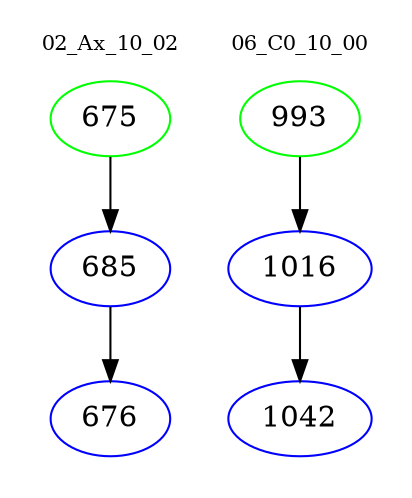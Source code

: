 digraph{
subgraph cluster_0 {
color = white
label = "02_Ax_10_02";
fontsize=10;
T0_675 [label="675", color="green"]
T0_675 -> T0_685 [color="black"]
T0_685 [label="685", color="blue"]
T0_685 -> T0_676 [color="black"]
T0_676 [label="676", color="blue"]
}
subgraph cluster_1 {
color = white
label = "06_C0_10_00";
fontsize=10;
T1_993 [label="993", color="green"]
T1_993 -> T1_1016 [color="black"]
T1_1016 [label="1016", color="blue"]
T1_1016 -> T1_1042 [color="black"]
T1_1042 [label="1042", color="blue"]
}
}
